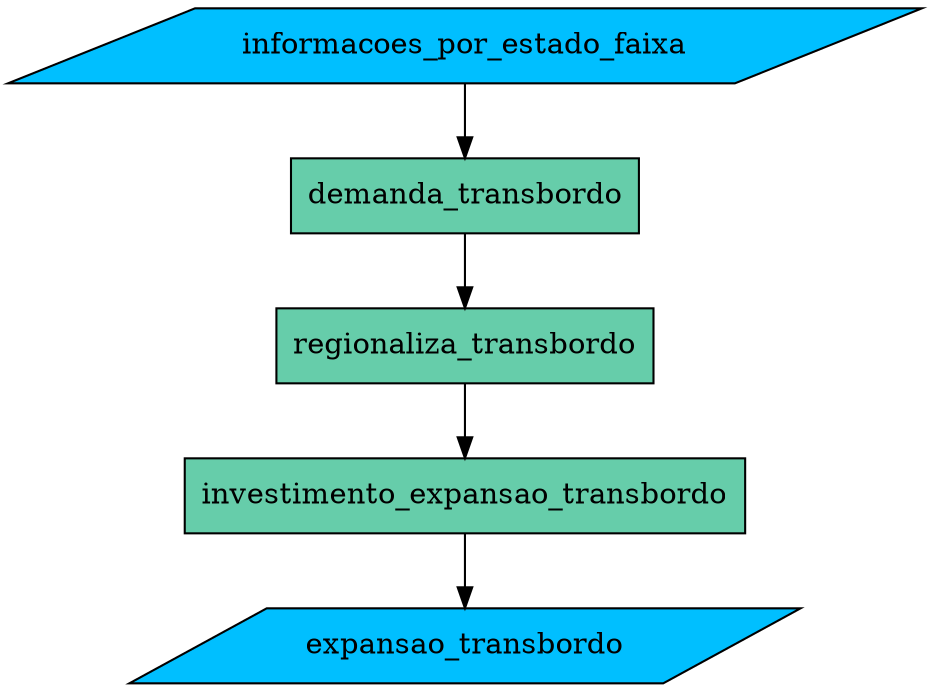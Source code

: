 digraph Residuo {
    fontname = "Segoe UI"
    node [shape=box, style=filled, fillcolor=aquamarine3]
    // condition [shape=diamond fillcolor=antiquewhite1 label="É censo?"
    informacoes_por_estado_faixa, expansao_transbordo [shape=parallelogram fillcolor=deepskyblue]
    informacoes_por_estado_faixa -> demanda_transbordo
    -> regionaliza_transbordo
    -> investimento_expansao_transbordo
    -> expansao_transbordo
}